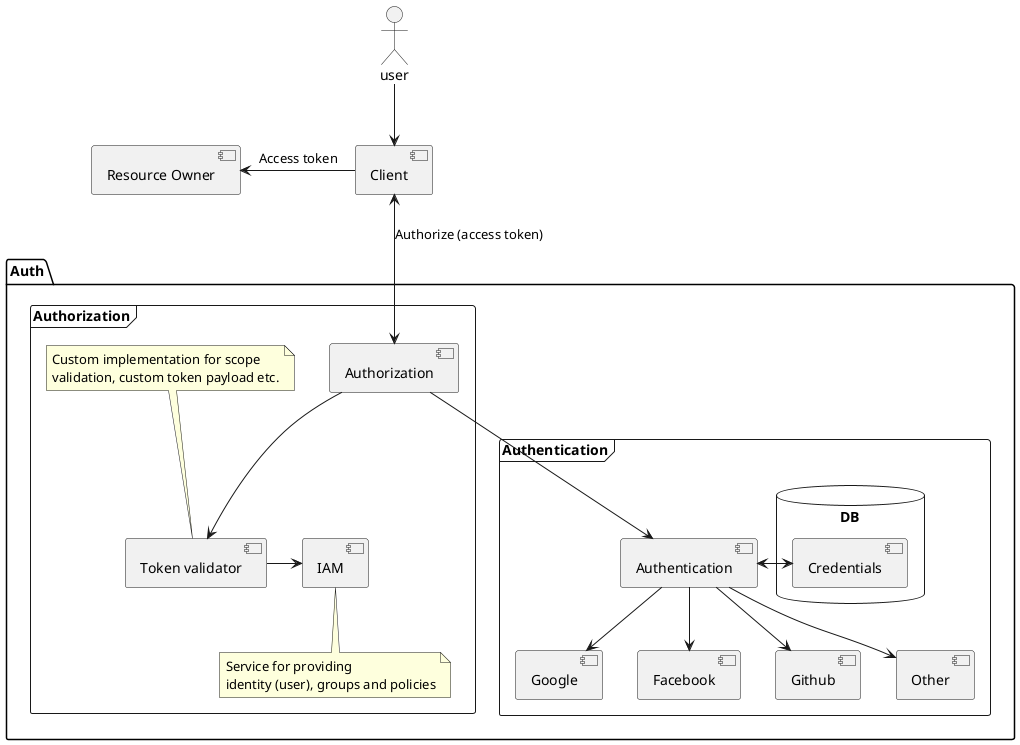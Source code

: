 @startuml

:user: as user
[Client] as client
[Resource Owner] as api
  
package "Auth" {
    frame "Authorization" {
      [Authorization] as authorization
      [IAM] as iam
      [Token validator] as validator
      
      
      note bottom of iam
        Service for providing 
        identity (user), groups and policies
      end note
      
      note top of validator
        Custom implementation for scope 
        validation, custom token payload etc.
      end note
    }
    
    frame "Authentication" {
      [Authentication] as authentication
      
      database "DB" {
        [Credentials] as credentials
      }
      
      authentication <-> credentials
      authentication --> [Google]
      authentication --> [Facebook]
      authentication --> [Github]
      authentication --> [Other]
    }
}

user --> client
api <- client : Access token

client <--> authorization : Authorize (access token)
authorization --> authentication

authorization --> validator
validator -> iam


@enduml